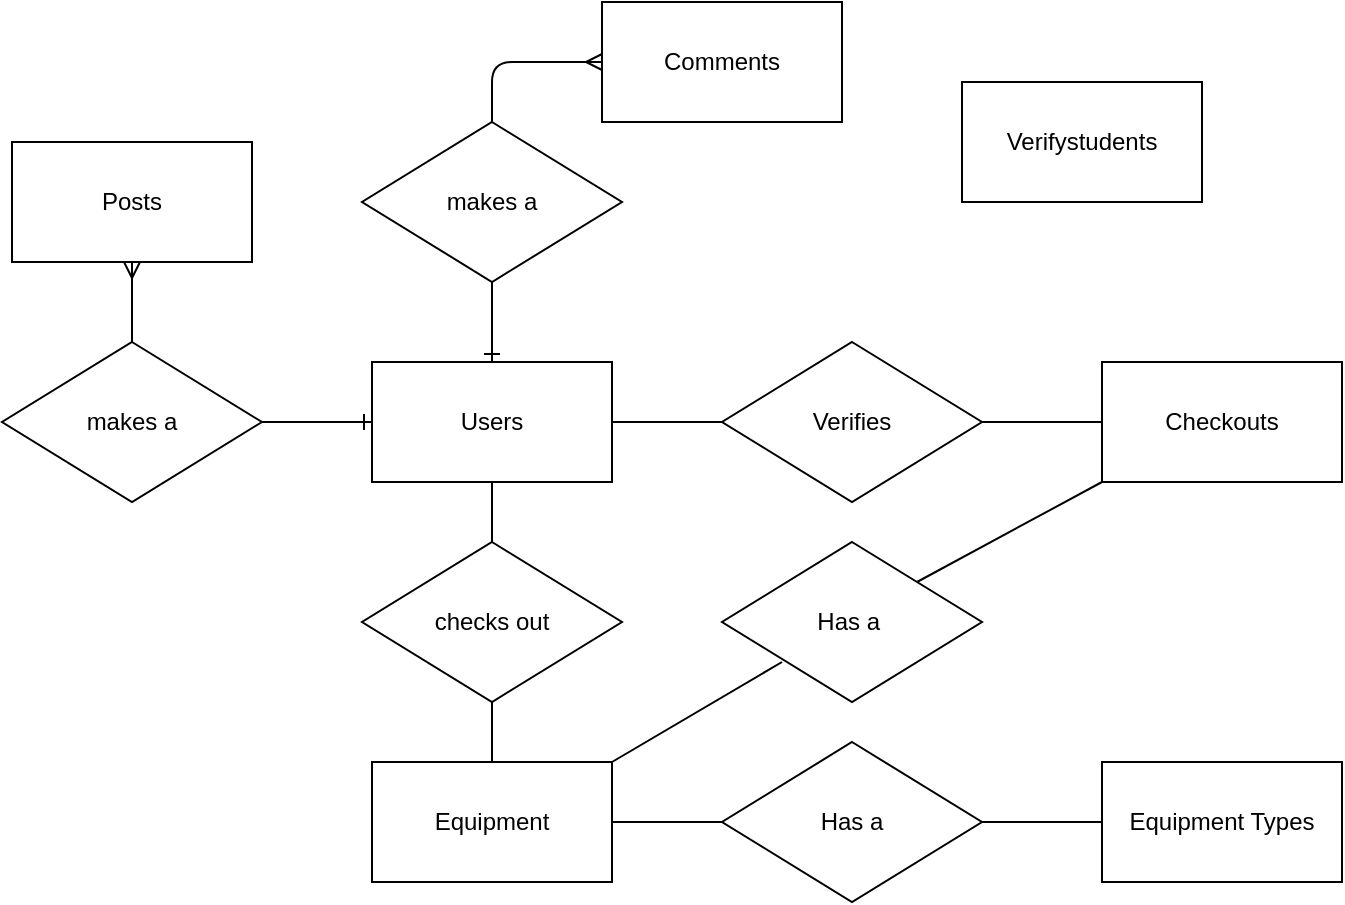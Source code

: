 <mxfile version="14.6.6" type="device"><diagram id="R2lEEEUBdFMjLlhIrx00" name="Page-1"><mxGraphModel dx="1718" dy="486" grid="1" gridSize="10" guides="1" tooltips="1" connect="1" arrows="1" fold="1" page="1" pageScale="1" pageWidth="850" pageHeight="1100" math="0" shadow="0" extFonts="Permanent Marker^https://fonts.googleapis.com/css?family=Permanent+Marker"><root><mxCell id="0"/><mxCell id="1" parent="0"/><mxCell id="v-1PisdY7lrhyoby8FBg-1" value="Checkouts" style="rounded=0;whiteSpace=wrap;html=1;" vertex="1" parent="1"><mxGeometry x="510" y="220" width="120" height="60" as="geometry"/></mxCell><mxCell id="v-1PisdY7lrhyoby8FBg-2" value="Comments" style="rounded=0;whiteSpace=wrap;html=1;" vertex="1" parent="1"><mxGeometry x="260" y="40" width="120" height="60" as="geometry"/></mxCell><mxCell id="v-1PisdY7lrhyoby8FBg-3" value="Users" style="rounded=0;whiteSpace=wrap;html=1;" vertex="1" parent="1"><mxGeometry x="145" y="220" width="120" height="60" as="geometry"/></mxCell><mxCell id="v-1PisdY7lrhyoby8FBg-4" value="Posts" style="rounded=0;whiteSpace=wrap;html=1;" vertex="1" parent="1"><mxGeometry x="-35" y="110" width="120" height="60" as="geometry"/></mxCell><mxCell id="v-1PisdY7lrhyoby8FBg-5" value="Equipment Types" style="rounded=0;whiteSpace=wrap;html=1;" vertex="1" parent="1"><mxGeometry x="510" y="420" width="120" height="60" as="geometry"/></mxCell><mxCell id="v-1PisdY7lrhyoby8FBg-6" value="Verifystudents" style="rounded=0;whiteSpace=wrap;html=1;" vertex="1" parent="1"><mxGeometry x="440" y="80" width="120" height="60" as="geometry"/></mxCell><mxCell id="v-1PisdY7lrhyoby8FBg-8" value="Equipment" style="rounded=0;whiteSpace=wrap;html=1;" vertex="1" parent="1"><mxGeometry x="145" y="420" width="120" height="60" as="geometry"/></mxCell><mxCell id="v-1PisdY7lrhyoby8FBg-9" value="makes a" style="rhombus;whiteSpace=wrap;html=1;" vertex="1" parent="1"><mxGeometry x="140" y="100" width="130" height="80" as="geometry"/></mxCell><mxCell id="v-1PisdY7lrhyoby8FBg-12" value="" style="endArrow=ERmany;html=1;strokeColor=#000000;endFill=0;entryX=0;entryY=0.5;entryDx=0;entryDy=0;exitX=0.5;exitY=0;exitDx=0;exitDy=0;" edge="1" parent="1" source="v-1PisdY7lrhyoby8FBg-9" target="v-1PisdY7lrhyoby8FBg-2"><mxGeometry width="50" height="50" relative="1" as="geometry"><mxPoint x="540" y="270" as="sourcePoint"/><mxPoint x="590" y="220" as="targetPoint"/><Array as="points"><mxPoint x="205" y="70"/></Array></mxGeometry></mxCell><mxCell id="v-1PisdY7lrhyoby8FBg-13" value="" style="endArrow=none;html=1;strokeColor=#000000;endFill=0;entryX=0.5;entryY=1;entryDx=0;entryDy=0;exitX=0.5;exitY=0;exitDx=0;exitDy=0;startArrow=ERone;startFill=0;" edge="1" parent="1" source="v-1PisdY7lrhyoby8FBg-3" target="v-1PisdY7lrhyoby8FBg-9"><mxGeometry width="50" height="50" relative="1" as="geometry"><mxPoint x="215" y="110" as="sourcePoint"/><mxPoint x="280" y="70" as="targetPoint"/><Array as="points"/></mxGeometry></mxCell><mxCell id="v-1PisdY7lrhyoby8FBg-14" value="" style="endArrow=ERmany;html=1;strokeColor=#000000;endFill=0;exitX=0.5;exitY=0;exitDx=0;exitDy=0;entryX=0.5;entryY=1;entryDx=0;entryDy=0;" edge="1" parent="1" source="v-1PisdY7lrhyoby8FBg-16" target="v-1PisdY7lrhyoby8FBg-4"><mxGeometry width="50" height="50" relative="1" as="geometry"><mxPoint x="110" y="100" as="sourcePoint"/><mxPoint x="10" y="180" as="targetPoint"/><Array as="points"/></mxGeometry></mxCell><mxCell id="v-1PisdY7lrhyoby8FBg-16" value="makes a" style="rhombus;whiteSpace=wrap;html=1;" vertex="1" parent="1"><mxGeometry x="-40" y="210" width="130" height="80" as="geometry"/></mxCell><mxCell id="v-1PisdY7lrhyoby8FBg-17" value="" style="endArrow=none;html=1;strokeColor=#000000;endFill=0;entryX=1;entryY=0.5;entryDx=0;entryDy=0;exitX=0;exitY=0.5;exitDx=0;exitDy=0;startArrow=ERone;startFill=0;" edge="1" parent="1" source="v-1PisdY7lrhyoby8FBg-3" target="v-1PisdY7lrhyoby8FBg-16"><mxGeometry width="50" height="50" relative="1" as="geometry"><mxPoint x="215" y="230" as="sourcePoint"/><mxPoint x="215" y="190" as="targetPoint"/><Array as="points"/></mxGeometry></mxCell><mxCell id="v-1PisdY7lrhyoby8FBg-18" value="Has a&amp;nbsp;" style="rhombus;whiteSpace=wrap;html=1;" vertex="1" parent="1"><mxGeometry x="320" y="310" width="130" height="80" as="geometry"/></mxCell><mxCell id="v-1PisdY7lrhyoby8FBg-19" value="checks out" style="rhombus;whiteSpace=wrap;html=1;" vertex="1" parent="1"><mxGeometry x="140" y="310" width="130" height="80" as="geometry"/></mxCell><mxCell id="v-1PisdY7lrhyoby8FBg-20" value="Verifies" style="rhombus;whiteSpace=wrap;html=1;" vertex="1" parent="1"><mxGeometry x="320" y="210" width="130" height="80" as="geometry"/></mxCell><mxCell id="v-1PisdY7lrhyoby8FBg-21" value="Has a" style="rhombus;whiteSpace=wrap;html=1;" vertex="1" parent="1"><mxGeometry x="320" y="410" width="130" height="80" as="geometry"/></mxCell><mxCell id="v-1PisdY7lrhyoby8FBg-22" value="" style="endArrow=none;html=1;strokeColor=#000000;entryX=0.5;entryY=1;entryDx=0;entryDy=0;exitX=0.5;exitY=0;exitDx=0;exitDy=0;" edge="1" parent="1" source="v-1PisdY7lrhyoby8FBg-8" target="v-1PisdY7lrhyoby8FBg-19"><mxGeometry width="50" height="50" relative="1" as="geometry"><mxPoint x="50" y="410" as="sourcePoint"/><mxPoint x="100" y="360" as="targetPoint"/></mxGeometry></mxCell><mxCell id="v-1PisdY7lrhyoby8FBg-23" value="" style="endArrow=none;html=1;strokeColor=#000000;entryX=0.5;entryY=1;entryDx=0;entryDy=0;exitX=0.5;exitY=0;exitDx=0;exitDy=0;" edge="1" parent="1" source="v-1PisdY7lrhyoby8FBg-19" target="v-1PisdY7lrhyoby8FBg-3"><mxGeometry width="50" height="50" relative="1" as="geometry"><mxPoint x="20" y="490" as="sourcePoint"/><mxPoint x="70" y="440" as="targetPoint"/></mxGeometry></mxCell><mxCell id="v-1PisdY7lrhyoby8FBg-26" value="" style="endArrow=none;html=1;strokeColor=#000000;entryX=1;entryY=0.5;entryDx=0;entryDy=0;exitX=0;exitY=0.5;exitDx=0;exitDy=0;" edge="1" parent="1" source="v-1PisdY7lrhyoby8FBg-20" target="v-1PisdY7lrhyoby8FBg-3"><mxGeometry width="50" height="50" relative="1" as="geometry"><mxPoint x="225" y="330" as="sourcePoint"/><mxPoint x="225" y="300" as="targetPoint"/></mxGeometry></mxCell><mxCell id="v-1PisdY7lrhyoby8FBg-27" value="" style="endArrow=none;html=1;strokeColor=#000000;entryX=1;entryY=0.5;entryDx=0;entryDy=0;exitX=0;exitY=0.5;exitDx=0;exitDy=0;" edge="1" parent="1" source="v-1PisdY7lrhyoby8FBg-1" target="v-1PisdY7lrhyoby8FBg-20"><mxGeometry width="50" height="50" relative="1" as="geometry"><mxPoint x="235" y="340" as="sourcePoint"/><mxPoint x="235" y="310" as="targetPoint"/></mxGeometry></mxCell><mxCell id="v-1PisdY7lrhyoby8FBg-28" value="" style="endArrow=none;html=1;strokeColor=#000000;entryX=1;entryY=0.5;entryDx=0;entryDy=0;exitX=0;exitY=0.5;exitDx=0;exitDy=0;" edge="1" parent="1" source="v-1PisdY7lrhyoby8FBg-21" target="v-1PisdY7lrhyoby8FBg-8"><mxGeometry width="50" height="50" relative="1" as="geometry"><mxPoint x="245" y="350" as="sourcePoint"/><mxPoint x="245" y="320" as="targetPoint"/></mxGeometry></mxCell><mxCell id="v-1PisdY7lrhyoby8FBg-29" value="" style="endArrow=none;html=1;strokeColor=#000000;entryX=0;entryY=0.5;entryDx=0;entryDy=0;exitX=1;exitY=0.5;exitDx=0;exitDy=0;" edge="1" parent="1" source="v-1PisdY7lrhyoby8FBg-21" target="v-1PisdY7lrhyoby8FBg-5"><mxGeometry width="50" height="50" relative="1" as="geometry"><mxPoint x="255" y="360" as="sourcePoint"/><mxPoint x="255" y="330" as="targetPoint"/></mxGeometry></mxCell><mxCell id="v-1PisdY7lrhyoby8FBg-30" value="" style="endArrow=none;html=1;strokeColor=#000000;exitX=1;exitY=0;exitDx=0;exitDy=0;" edge="1" parent="1" source="v-1PisdY7lrhyoby8FBg-8"><mxGeometry width="50" height="50" relative="1" as="geometry"><mxPoint x="265" y="370" as="sourcePoint"/><mxPoint x="350" y="370" as="targetPoint"/></mxGeometry></mxCell><mxCell id="v-1PisdY7lrhyoby8FBg-31" value="" style="endArrow=none;html=1;strokeColor=#000000;entryX=1;entryY=0;entryDx=0;entryDy=0;exitX=0;exitY=1;exitDx=0;exitDy=0;" edge="1" parent="1" source="v-1PisdY7lrhyoby8FBg-1" target="v-1PisdY7lrhyoby8FBg-18"><mxGeometry width="50" height="50" relative="1" as="geometry"><mxPoint x="275" y="380" as="sourcePoint"/><mxPoint x="275" y="350" as="targetPoint"/></mxGeometry></mxCell></root></mxGraphModel></diagram></mxfile>